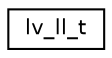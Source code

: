 digraph "Graphical Class Hierarchy"
{
 // LATEX_PDF_SIZE
  edge [fontname="Helvetica",fontsize="10",labelfontname="Helvetica",labelfontsize="10"];
  node [fontname="Helvetica",fontsize="10",shape=record];
  rankdir="LR";
  Node0 [label="lv_ll_t",height=0.2,width=0.4,color="black", fillcolor="white", style="filled",URL="$structlv__ll__t.html",tooltip=" "];
}
